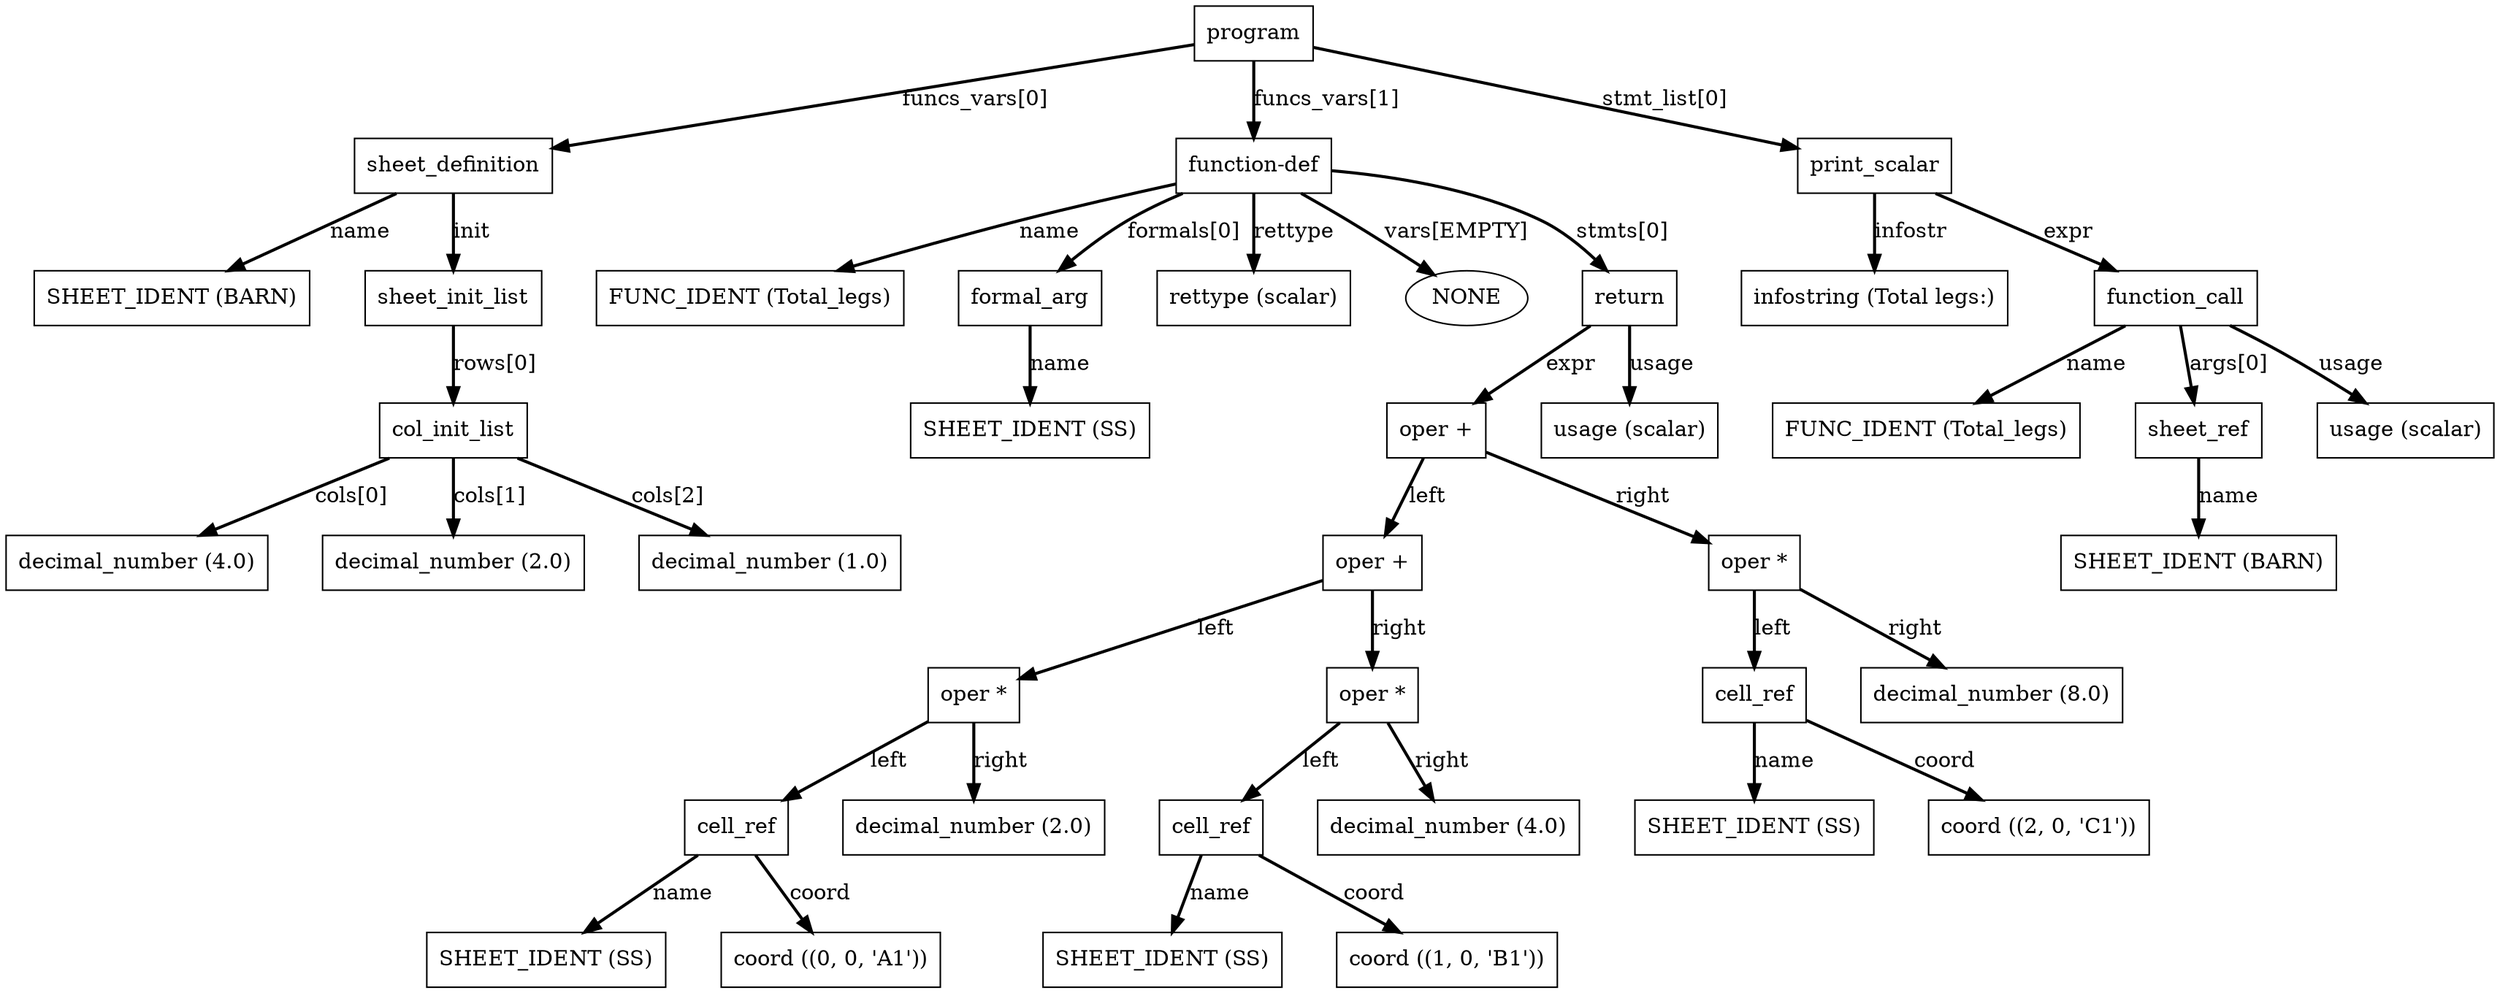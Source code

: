 digraph parsetree {
    ratio=fill
    node [shape="box"]
    edge [style=bold]
    ranksep=equally
    nodesep=0.5
    rankdir = TB
    clusterrank = local
N0 [label="program"]
N1 [label="sheet_definition"]
N2 [label="SHEET_IDENT (BARN)"]
N1->N2 [label="name"]
N3 [label="sheet_init_list"]
N4 [label="col_init_list"]
N5 [label="decimal_number (4.0)"]
N4->N5 [label="cols[0]"]
N6 [label="decimal_number (2.0)"]
N4->N6 [label="cols[1]"]
N7 [label="decimal_number (1.0)"]
N4->N7 [label="cols[2]"]
N3->N4 [label="rows[0]"]
N1->N3 [label="init"]
N0->N1 [label="funcs_vars[0]"]
N8 [label="function-def"]
N9 [label="FUNC_IDENT (Total_legs)"]
N8->N9 [label="name"]
N10 [label="formal_arg"]
N11 [label="SHEET_IDENT (SS)"]
N10->N11 [label="name"]
N8->N10 [label="formals[0]"]
N12 [label="rettype (scalar)"]
N8->N12 [label="rettype"]
N13 [shape="ellipse", label="NONE"]
N8->N13 [label="vars[EMPTY]"]
N14 [label="return"]
N15 [label="oper +"]
N16 [label="oper +"]
N17 [label="oper *"]
N18 [label="cell_ref"]
N19 [label="SHEET_IDENT (SS)"]
N18->N19 [label="name"]
N20 [label="coord ((0, 0, 'A1'))"]
N18->N20 [label="coord"]
N17->N18 [label="left"]
N21 [label="decimal_number (2.0)"]
N17->N21 [label="right"]
N16->N17 [label="left"]
N22 [label="oper *"]
N23 [label="cell_ref"]
N24 [label="SHEET_IDENT (SS)"]
N23->N24 [label="name"]
N25 [label="coord ((1, 0, 'B1'))"]
N23->N25 [label="coord"]
N22->N23 [label="left"]
N26 [label="decimal_number (4.0)"]
N22->N26 [label="right"]
N16->N22 [label="right"]
N15->N16 [label="left"]
N27 [label="oper *"]
N28 [label="cell_ref"]
N29 [label="SHEET_IDENT (SS)"]
N28->N29 [label="name"]
N30 [label="coord ((2, 0, 'C1'))"]
N28->N30 [label="coord"]
N27->N28 [label="left"]
N31 [label="decimal_number (8.0)"]
N27->N31 [label="right"]
N15->N27 [label="right"]
N14->N15 [label="expr"]
N32 [label="usage (scalar)"]
N14->N32 [label="usage"]
N8->N14 [label="stmts[0]"]
N0->N8 [label="funcs_vars[1]"]
N33 [label="print_scalar"]
N34 [label="infostring (Total legs:)"]
N33->N34 [label="infostr"]
N35 [label="function_call"]
N36 [label="FUNC_IDENT (Total_legs)"]
N35->N36 [label="name"]
N37 [label="sheet_ref"]
N38 [label="SHEET_IDENT (BARN)"]
N37->N38 [label="name"]
N35->N37 [label="args[0]"]
N39 [label="usage (scalar)"]
N35->N39 [label="usage"]
N33->N35 [label="expr"]
N0->N33 [label="stmt_list[0]"]
}
